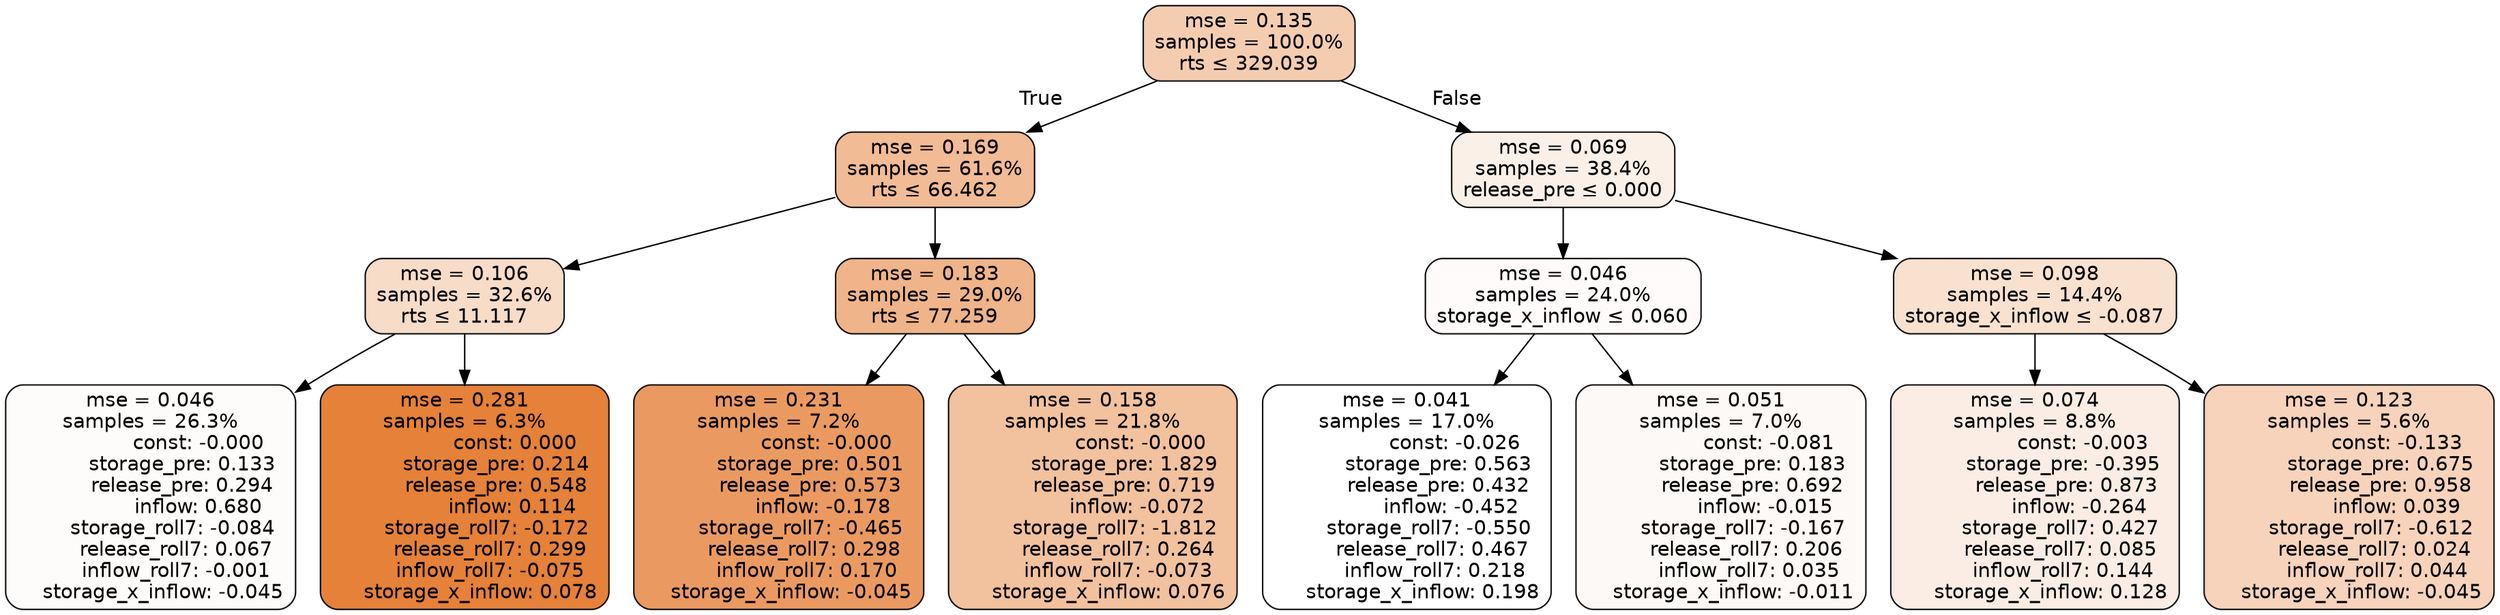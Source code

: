 digraph tree {
bgcolor="transparent"
node [shape=rectangle, style="filled, rounded", color="black", fontname=helvetica] ;
edge [fontname=helvetica] ;
	"0" [label="mse = 0.135
samples = 100.0%
rts &le; 329.039", fillcolor="#f4cdb1"]
	"1" [label="mse = 0.169
samples = 61.6%
rts &le; 66.462", fillcolor="#f1bb95"]
	"2" [label="mse = 0.106
samples = 32.6%
rts &le; 11.117", fillcolor="#f7dcc8"]
	"3" [label="mse = 0.046
samples = 26.3%
               const: -0.000
          storage_pre: 0.133
          release_pre: 0.294
               inflow: 0.680
       storage_roll7: -0.084
        release_roll7: 0.067
        inflow_roll7: -0.001
    storage_x_inflow: -0.045", fillcolor="#fefcfa"]
	"4" [label="mse = 0.281
samples = 6.3%
                const: 0.000
          storage_pre: 0.214
          release_pre: 0.548
               inflow: 0.114
       storage_roll7: -0.172
        release_roll7: 0.299
        inflow_roll7: -0.075
     storage_x_inflow: 0.078", fillcolor="#e58139"]
	"5" [label="mse = 0.183
samples = 29.0%
rts &le; 77.259", fillcolor="#efb489"]
	"6" [label="mse = 0.231
samples = 7.2%
               const: -0.000
          storage_pre: 0.501
          release_pre: 0.573
              inflow: -0.178
       storage_roll7: -0.465
        release_roll7: 0.298
         inflow_roll7: 0.170
    storage_x_inflow: -0.045", fillcolor="#ea9a61"]
	"7" [label="mse = 0.158
samples = 21.8%
               const: -0.000
          storage_pre: 1.829
          release_pre: 0.719
              inflow: -0.072
       storage_roll7: -1.812
        release_roll7: 0.264
        inflow_roll7: -0.073
     storage_x_inflow: 0.076", fillcolor="#f2c19d"]
	"8" [label="mse = 0.069
samples = 38.4%
release_pre &le; 0.000", fillcolor="#fbf0e7"]
	"9" [label="mse = 0.046
samples = 24.0%
storage_x_inflow &le; 0.060", fillcolor="#fefbfa"]
	"10" [label="mse = 0.041
samples = 17.0%
               const: -0.026
          storage_pre: 0.563
          release_pre: 0.432
              inflow: -0.452
       storage_roll7: -0.550
        release_roll7: 0.467
         inflow_roll7: 0.218
     storage_x_inflow: 0.198", fillcolor="#ffffff"]
	"11" [label="mse = 0.051
samples = 7.0%
               const: -0.081
          storage_pre: 0.183
          release_pre: 0.692
              inflow: -0.015
       storage_roll7: -0.167
        release_roll7: 0.206
         inflow_roll7: 0.035
    storage_x_inflow: -0.011", fillcolor="#fdf9f6"]
	"12" [label="mse = 0.098
samples = 14.4%
storage_x_inflow &le; -0.087", fillcolor="#f8e1cf"]
	"13" [label="mse = 0.074
samples = 8.8%
               const: -0.003
         storage_pre: -0.395
          release_pre: 0.873
              inflow: -0.264
        storage_roll7: 0.427
        release_roll7: 0.085
         inflow_roll7: 0.144
     storage_x_inflow: 0.128", fillcolor="#fbede3"]
	"14" [label="mse = 0.123
samples = 5.6%
               const: -0.133
          storage_pre: 0.675
          release_pre: 0.958
               inflow: 0.039
       storage_roll7: -0.612
        release_roll7: 0.024
         inflow_roll7: 0.044
    storage_x_inflow: -0.045", fillcolor="#f6d3ba"]

	"0" -> "1" [labeldistance=2.5, labelangle=45, headlabel="True"]
	"1" -> "2"
	"2" -> "3"
	"2" -> "4"
	"1" -> "5"
	"5" -> "6"
	"5" -> "7"
	"0" -> "8" [labeldistance=2.5, labelangle=-45, headlabel="False"]
	"8" -> "9"
	"9" -> "10"
	"9" -> "11"
	"8" -> "12"
	"12" -> "13"
	"12" -> "14"
}
